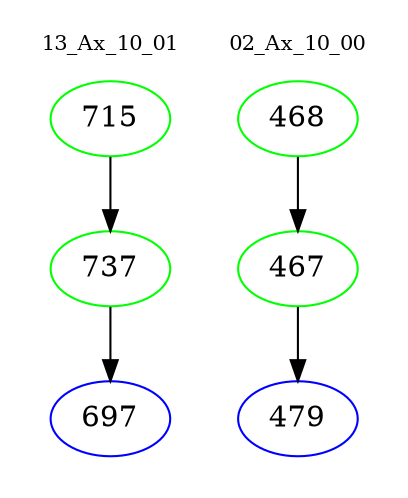 digraph{
subgraph cluster_0 {
color = white
label = "13_Ax_10_01";
fontsize=10;
T0_715 [label="715", color="green"]
T0_715 -> T0_737 [color="black"]
T0_737 [label="737", color="green"]
T0_737 -> T0_697 [color="black"]
T0_697 [label="697", color="blue"]
}
subgraph cluster_1 {
color = white
label = "02_Ax_10_00";
fontsize=10;
T1_468 [label="468", color="green"]
T1_468 -> T1_467 [color="black"]
T1_467 [label="467", color="green"]
T1_467 -> T1_479 [color="black"]
T1_479 [label="479", color="blue"]
}
}
